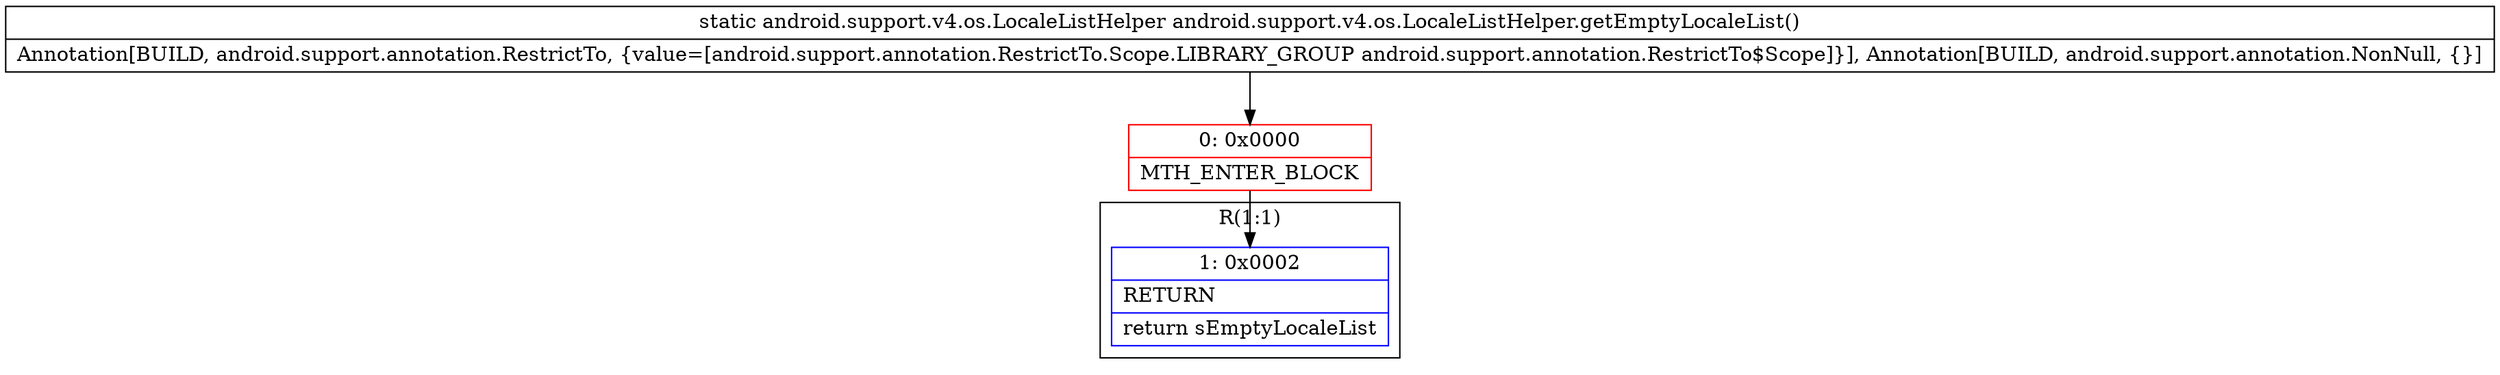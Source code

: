 digraph "CFG forandroid.support.v4.os.LocaleListHelper.getEmptyLocaleList()Landroid\/support\/v4\/os\/LocaleListHelper;" {
subgraph cluster_Region_946047690 {
label = "R(1:1)";
node [shape=record,color=blue];
Node_1 [shape=record,label="{1\:\ 0x0002|RETURN\l|return sEmptyLocaleList\l}"];
}
Node_0 [shape=record,color=red,label="{0\:\ 0x0000|MTH_ENTER_BLOCK\l}"];
MethodNode[shape=record,label="{static android.support.v4.os.LocaleListHelper android.support.v4.os.LocaleListHelper.getEmptyLocaleList()  | Annotation[BUILD, android.support.annotation.RestrictTo, \{value=[android.support.annotation.RestrictTo.Scope.LIBRARY_GROUP android.support.annotation.RestrictTo$Scope]\}], Annotation[BUILD, android.support.annotation.NonNull, \{\}]\l}"];
MethodNode -> Node_0;
Node_0 -> Node_1;
}

